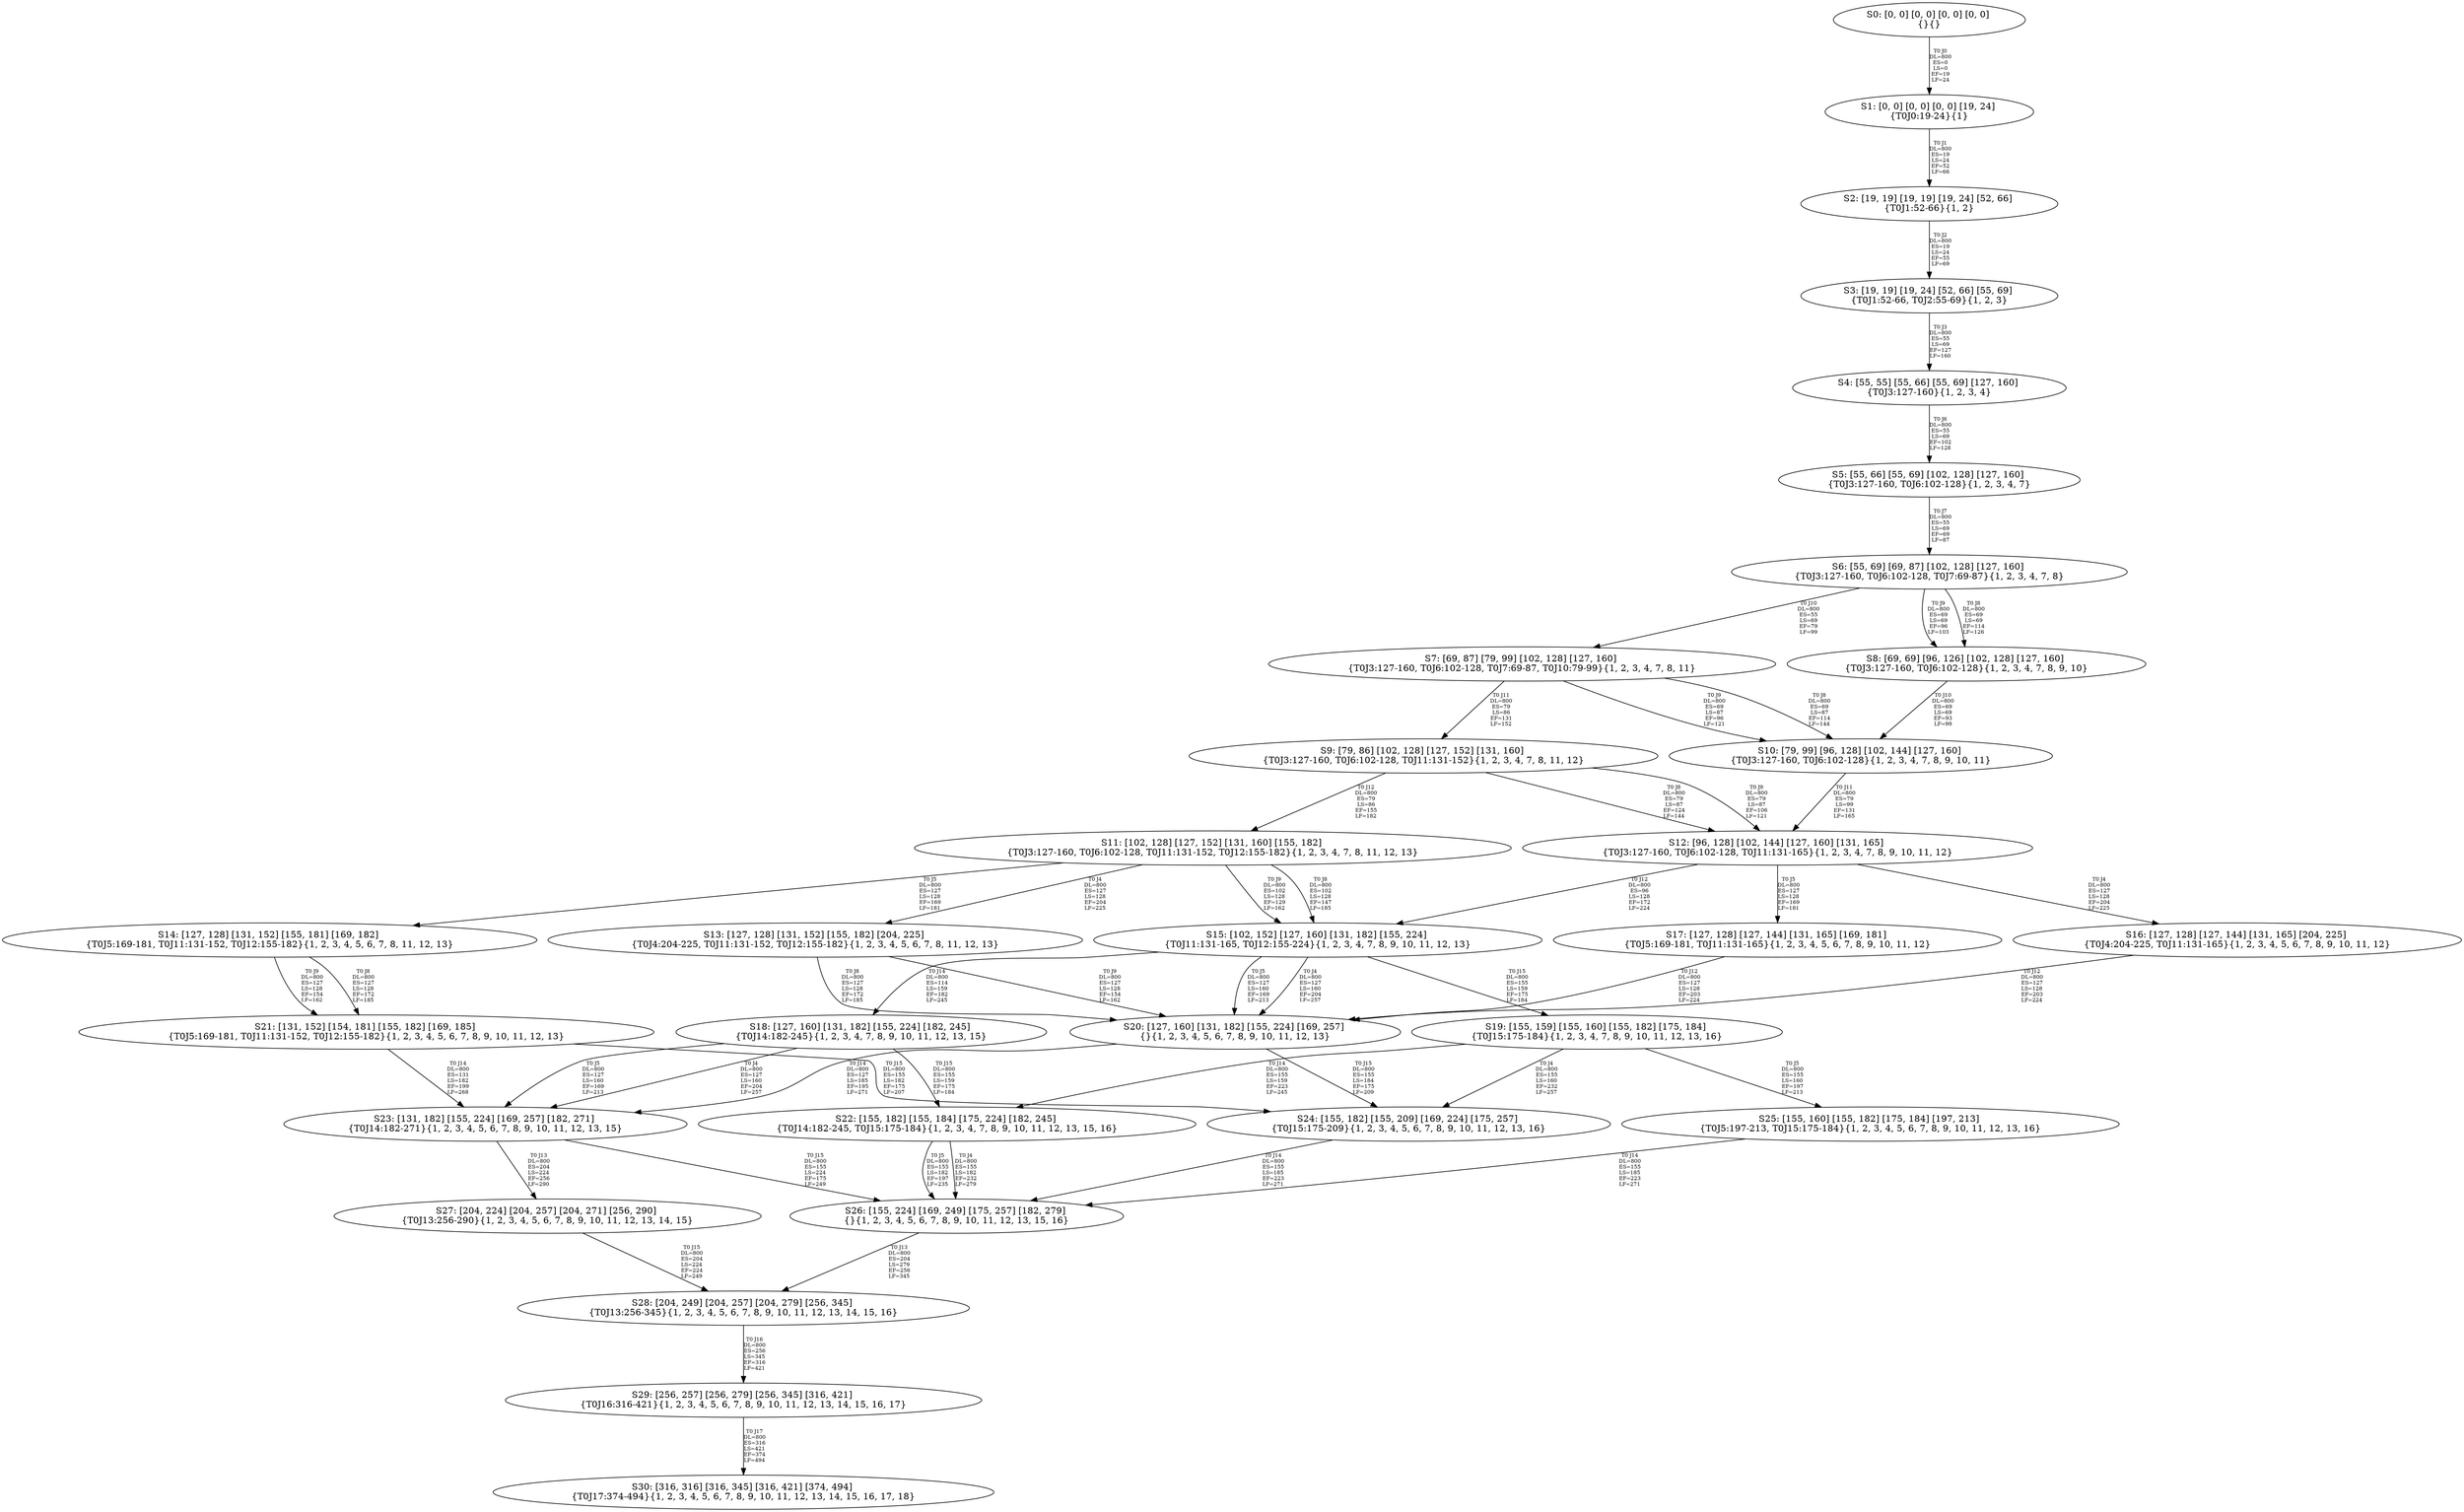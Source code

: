 digraph {
	S0[label="S0: [0, 0] [0, 0] [0, 0] [0, 0] \n{}{}"];
	S1[label="S1: [0, 0] [0, 0] [0, 0] [19, 24] \n{T0J0:19-24}{1}"];
	S2[label="S2: [19, 19] [19, 19] [19, 24] [52, 66] \n{T0J1:52-66}{1, 2}"];
	S3[label="S3: [19, 19] [19, 24] [52, 66] [55, 69] \n{T0J1:52-66, T0J2:55-69}{1, 2, 3}"];
	S4[label="S4: [55, 55] [55, 66] [55, 69] [127, 160] \n{T0J3:127-160}{1, 2, 3, 4}"];
	S5[label="S5: [55, 66] [55, 69] [102, 128] [127, 160] \n{T0J3:127-160, T0J6:102-128}{1, 2, 3, 4, 7}"];
	S6[label="S6: [55, 69] [69, 87] [102, 128] [127, 160] \n{T0J3:127-160, T0J6:102-128, T0J7:69-87}{1, 2, 3, 4, 7, 8}"];
	S7[label="S7: [69, 87] [79, 99] [102, 128] [127, 160] \n{T0J3:127-160, T0J6:102-128, T0J7:69-87, T0J10:79-99}{1, 2, 3, 4, 7, 8, 11}"];
	S8[label="S8: [69, 69] [96, 126] [102, 128] [127, 160] \n{T0J3:127-160, T0J6:102-128}{1, 2, 3, 4, 7, 8, 9, 10}"];
	S9[label="S9: [79, 86] [102, 128] [127, 152] [131, 160] \n{T0J3:127-160, T0J6:102-128, T0J11:131-152}{1, 2, 3, 4, 7, 8, 11, 12}"];
	S10[label="S10: [79, 99] [96, 128] [102, 144] [127, 160] \n{T0J3:127-160, T0J6:102-128}{1, 2, 3, 4, 7, 8, 9, 10, 11}"];
	S11[label="S11: [102, 128] [127, 152] [131, 160] [155, 182] \n{T0J3:127-160, T0J6:102-128, T0J11:131-152, T0J12:155-182}{1, 2, 3, 4, 7, 8, 11, 12, 13}"];
	S12[label="S12: [96, 128] [102, 144] [127, 160] [131, 165] \n{T0J3:127-160, T0J6:102-128, T0J11:131-165}{1, 2, 3, 4, 7, 8, 9, 10, 11, 12}"];
	S13[label="S13: [127, 128] [131, 152] [155, 182] [204, 225] \n{T0J4:204-225, T0J11:131-152, T0J12:155-182}{1, 2, 3, 4, 5, 6, 7, 8, 11, 12, 13}"];
	S14[label="S14: [127, 128] [131, 152] [155, 181] [169, 182] \n{T0J5:169-181, T0J11:131-152, T0J12:155-182}{1, 2, 3, 4, 5, 6, 7, 8, 11, 12, 13}"];
	S15[label="S15: [102, 152] [127, 160] [131, 182] [155, 224] \n{T0J11:131-165, T0J12:155-224}{1, 2, 3, 4, 7, 8, 9, 10, 11, 12, 13}"];
	S16[label="S16: [127, 128] [127, 144] [131, 165] [204, 225] \n{T0J4:204-225, T0J11:131-165}{1, 2, 3, 4, 5, 6, 7, 8, 9, 10, 11, 12}"];
	S17[label="S17: [127, 128] [127, 144] [131, 165] [169, 181] \n{T0J5:169-181, T0J11:131-165}{1, 2, 3, 4, 5, 6, 7, 8, 9, 10, 11, 12}"];
	S18[label="S18: [127, 160] [131, 182] [155, 224] [182, 245] \n{T0J14:182-245}{1, 2, 3, 4, 7, 8, 9, 10, 11, 12, 13, 15}"];
	S19[label="S19: [155, 159] [155, 160] [155, 182] [175, 184] \n{T0J15:175-184}{1, 2, 3, 4, 7, 8, 9, 10, 11, 12, 13, 16}"];
	S20[label="S20: [127, 160] [131, 182] [155, 224] [169, 257] \n{}{1, 2, 3, 4, 5, 6, 7, 8, 9, 10, 11, 12, 13}"];
	S21[label="S21: [131, 152] [154, 181] [155, 182] [169, 185] \n{T0J5:169-181, T0J11:131-152, T0J12:155-182}{1, 2, 3, 4, 5, 6, 7, 8, 9, 10, 11, 12, 13}"];
	S22[label="S22: [155, 182] [155, 184] [175, 224] [182, 245] \n{T0J14:182-245, T0J15:175-184}{1, 2, 3, 4, 7, 8, 9, 10, 11, 12, 13, 15, 16}"];
	S23[label="S23: [131, 182] [155, 224] [169, 257] [182, 271] \n{T0J14:182-271}{1, 2, 3, 4, 5, 6, 7, 8, 9, 10, 11, 12, 13, 15}"];
	S24[label="S24: [155, 182] [155, 209] [169, 224] [175, 257] \n{T0J15:175-209}{1, 2, 3, 4, 5, 6, 7, 8, 9, 10, 11, 12, 13, 16}"];
	S25[label="S25: [155, 160] [155, 182] [175, 184] [197, 213] \n{T0J5:197-213, T0J15:175-184}{1, 2, 3, 4, 5, 6, 7, 8, 9, 10, 11, 12, 13, 16}"];
	S26[label="S26: [155, 224] [169, 249] [175, 257] [182, 279] \n{}{1, 2, 3, 4, 5, 6, 7, 8, 9, 10, 11, 12, 13, 15, 16}"];
	S27[label="S27: [204, 224] [204, 257] [204, 271] [256, 290] \n{T0J13:256-290}{1, 2, 3, 4, 5, 6, 7, 8, 9, 10, 11, 12, 13, 14, 15}"];
	S28[label="S28: [204, 249] [204, 257] [204, 279] [256, 345] \n{T0J13:256-345}{1, 2, 3, 4, 5, 6, 7, 8, 9, 10, 11, 12, 13, 14, 15, 16}"];
	S29[label="S29: [256, 257] [256, 279] [256, 345] [316, 421] \n{T0J16:316-421}{1, 2, 3, 4, 5, 6, 7, 8, 9, 10, 11, 12, 13, 14, 15, 16, 17}"];
	S30[label="S30: [316, 316] [316, 345] [316, 421] [374, 494] \n{T0J17:374-494}{1, 2, 3, 4, 5, 6, 7, 8, 9, 10, 11, 12, 13, 14, 15, 16, 17, 18}"];
	S0 -> S1[label="T0 J0\nDL=800\nES=0\nLS=0\nEF=19\nLF=24",fontsize=8];
	S1 -> S2[label="T0 J1\nDL=800\nES=19\nLS=24\nEF=52\nLF=66",fontsize=8];
	S2 -> S3[label="T0 J2\nDL=800\nES=19\nLS=24\nEF=55\nLF=69",fontsize=8];
	S3 -> S4[label="T0 J3\nDL=800\nES=55\nLS=69\nEF=127\nLF=160",fontsize=8];
	S4 -> S5[label="T0 J6\nDL=800\nES=55\nLS=69\nEF=102\nLF=128",fontsize=8];
	S5 -> S6[label="T0 J7\nDL=800\nES=55\nLS=69\nEF=69\nLF=87",fontsize=8];
	S6 -> S8[label="T0 J8\nDL=800\nES=69\nLS=69\nEF=114\nLF=126",fontsize=8];
	S6 -> S8[label="T0 J9\nDL=800\nES=69\nLS=69\nEF=96\nLF=103",fontsize=8];
	S6 -> S7[label="T0 J10\nDL=800\nES=55\nLS=69\nEF=79\nLF=99",fontsize=8];
	S7 -> S10[label="T0 J8\nDL=800\nES=69\nLS=87\nEF=114\nLF=144",fontsize=8];
	S7 -> S10[label="T0 J9\nDL=800\nES=69\nLS=87\nEF=96\nLF=121",fontsize=8];
	S7 -> S9[label="T0 J11\nDL=800\nES=79\nLS=86\nEF=131\nLF=152",fontsize=8];
	S8 -> S10[label="T0 J10\nDL=800\nES=69\nLS=69\nEF=93\nLF=99",fontsize=8];
	S9 -> S12[label="T0 J8\nDL=800\nES=79\nLS=87\nEF=124\nLF=144",fontsize=8];
	S9 -> S12[label="T0 J9\nDL=800\nES=79\nLS=87\nEF=106\nLF=121",fontsize=8];
	S9 -> S11[label="T0 J12\nDL=800\nES=79\nLS=86\nEF=155\nLF=182",fontsize=8];
	S10 -> S12[label="T0 J11\nDL=800\nES=79\nLS=99\nEF=131\nLF=165",fontsize=8];
	S11 -> S13[label="T0 J4\nDL=800\nES=127\nLS=128\nEF=204\nLF=225",fontsize=8];
	S11 -> S14[label="T0 J5\nDL=800\nES=127\nLS=128\nEF=169\nLF=181",fontsize=8];
	S11 -> S15[label="T0 J8\nDL=800\nES=102\nLS=128\nEF=147\nLF=185",fontsize=8];
	S11 -> S15[label="T0 J9\nDL=800\nES=102\nLS=128\nEF=129\nLF=162",fontsize=8];
	S12 -> S16[label="T0 J4\nDL=800\nES=127\nLS=128\nEF=204\nLF=225",fontsize=8];
	S12 -> S17[label="T0 J5\nDL=800\nES=127\nLS=128\nEF=169\nLF=181",fontsize=8];
	S12 -> S15[label="T0 J12\nDL=800\nES=96\nLS=128\nEF=172\nLF=224",fontsize=8];
	S13 -> S20[label="T0 J8\nDL=800\nES=127\nLS=128\nEF=172\nLF=185",fontsize=8];
	S13 -> S20[label="T0 J9\nDL=800\nES=127\nLS=128\nEF=154\nLF=162",fontsize=8];
	S14 -> S21[label="T0 J8\nDL=800\nES=127\nLS=128\nEF=172\nLF=185",fontsize=8];
	S14 -> S21[label="T0 J9\nDL=800\nES=127\nLS=128\nEF=154\nLF=162",fontsize=8];
	S15 -> S20[label="T0 J4\nDL=800\nES=127\nLS=160\nEF=204\nLF=257",fontsize=8];
	S15 -> S20[label="T0 J5\nDL=800\nES=127\nLS=160\nEF=169\nLF=213",fontsize=8];
	S15 -> S18[label="T0 J14\nDL=800\nES=114\nLS=159\nEF=182\nLF=245",fontsize=8];
	S15 -> S19[label="T0 J15\nDL=800\nES=155\nLS=159\nEF=175\nLF=184",fontsize=8];
	S16 -> S20[label="T0 J12\nDL=800\nES=127\nLS=128\nEF=203\nLF=224",fontsize=8];
	S17 -> S20[label="T0 J12\nDL=800\nES=127\nLS=128\nEF=203\nLF=224",fontsize=8];
	S18 -> S23[label="T0 J4\nDL=800\nES=127\nLS=160\nEF=204\nLF=257",fontsize=8];
	S18 -> S23[label="T0 J5\nDL=800\nES=127\nLS=160\nEF=169\nLF=213",fontsize=8];
	S18 -> S22[label="T0 J15\nDL=800\nES=155\nLS=159\nEF=175\nLF=184",fontsize=8];
	S19 -> S24[label="T0 J4\nDL=800\nES=155\nLS=160\nEF=232\nLF=257",fontsize=8];
	S19 -> S25[label="T0 J5\nDL=800\nES=155\nLS=160\nEF=197\nLF=213",fontsize=8];
	S19 -> S22[label="T0 J14\nDL=800\nES=155\nLS=159\nEF=223\nLF=245",fontsize=8];
	S20 -> S23[label="T0 J14\nDL=800\nES=127\nLS=185\nEF=195\nLF=271",fontsize=8];
	S20 -> S24[label="T0 J15\nDL=800\nES=155\nLS=184\nEF=175\nLF=209",fontsize=8];
	S21 -> S23[label="T0 J14\nDL=800\nES=131\nLS=182\nEF=199\nLF=268",fontsize=8];
	S21 -> S24[label="T0 J15\nDL=800\nES=155\nLS=182\nEF=175\nLF=207",fontsize=8];
	S22 -> S26[label="T0 J4\nDL=800\nES=155\nLS=182\nEF=232\nLF=279",fontsize=8];
	S22 -> S26[label="T0 J5\nDL=800\nES=155\nLS=182\nEF=197\nLF=235",fontsize=8];
	S23 -> S27[label="T0 J13\nDL=800\nES=204\nLS=224\nEF=256\nLF=290",fontsize=8];
	S23 -> S26[label="T0 J15\nDL=800\nES=155\nLS=224\nEF=175\nLF=249",fontsize=8];
	S24 -> S26[label="T0 J14\nDL=800\nES=155\nLS=185\nEF=223\nLF=271",fontsize=8];
	S25 -> S26[label="T0 J14\nDL=800\nES=155\nLS=185\nEF=223\nLF=271",fontsize=8];
	S26 -> S28[label="T0 J13\nDL=800\nES=204\nLS=279\nEF=256\nLF=345",fontsize=8];
	S27 -> S28[label="T0 J15\nDL=800\nES=204\nLS=224\nEF=224\nLF=249",fontsize=8];
	S28 -> S29[label="T0 J16\nDL=800\nES=256\nLS=345\nEF=316\nLF=421",fontsize=8];
	S29 -> S30[label="T0 J17\nDL=800\nES=316\nLS=421\nEF=374\nLF=494",fontsize=8];
}
